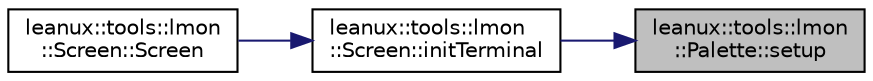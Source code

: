 digraph "leanux::tools::lmon::Palette::setup"
{
 // LATEX_PDF_SIZE
  bgcolor="transparent";
  edge [fontname="Helvetica",fontsize="10",labelfontname="Helvetica",labelfontsize="10"];
  node [fontname="Helvetica",fontsize="10",shape=record];
  rankdir="RL";
  Node1 [label="leanux::tools::lmon\l::Palette::setup",height=0.2,width=0.4,color="black", fillcolor="grey75", style="filled", fontcolor="black",tooltip="setup the Palette."];
  Node1 -> Node2 [dir="back",color="midnightblue",fontsize="10",style="solid",fontname="Helvetica"];
  Node2 [label="leanux::tools::lmon\l::Screen::initTerminal",height=0.2,width=0.4,color="black",URL="$classleanux_1_1tools_1_1lmon_1_1Screen.html#a5384c2d32ae6862fa3d1fa0531915d72",tooltip="Initialize and start the ncurses Screen."];
  Node2 -> Node3 [dir="back",color="midnightblue",fontsize="10",style="solid",fontname="Helvetica"];
  Node3 [label="leanux::tools::lmon\l::Screen::Screen",height=0.2,width=0.4,color="black",URL="$classleanux_1_1tools_1_1lmon_1_1Screen.html#a5fceabd599c083204cf4fc2014694403",tooltip="Constructor."];
}
